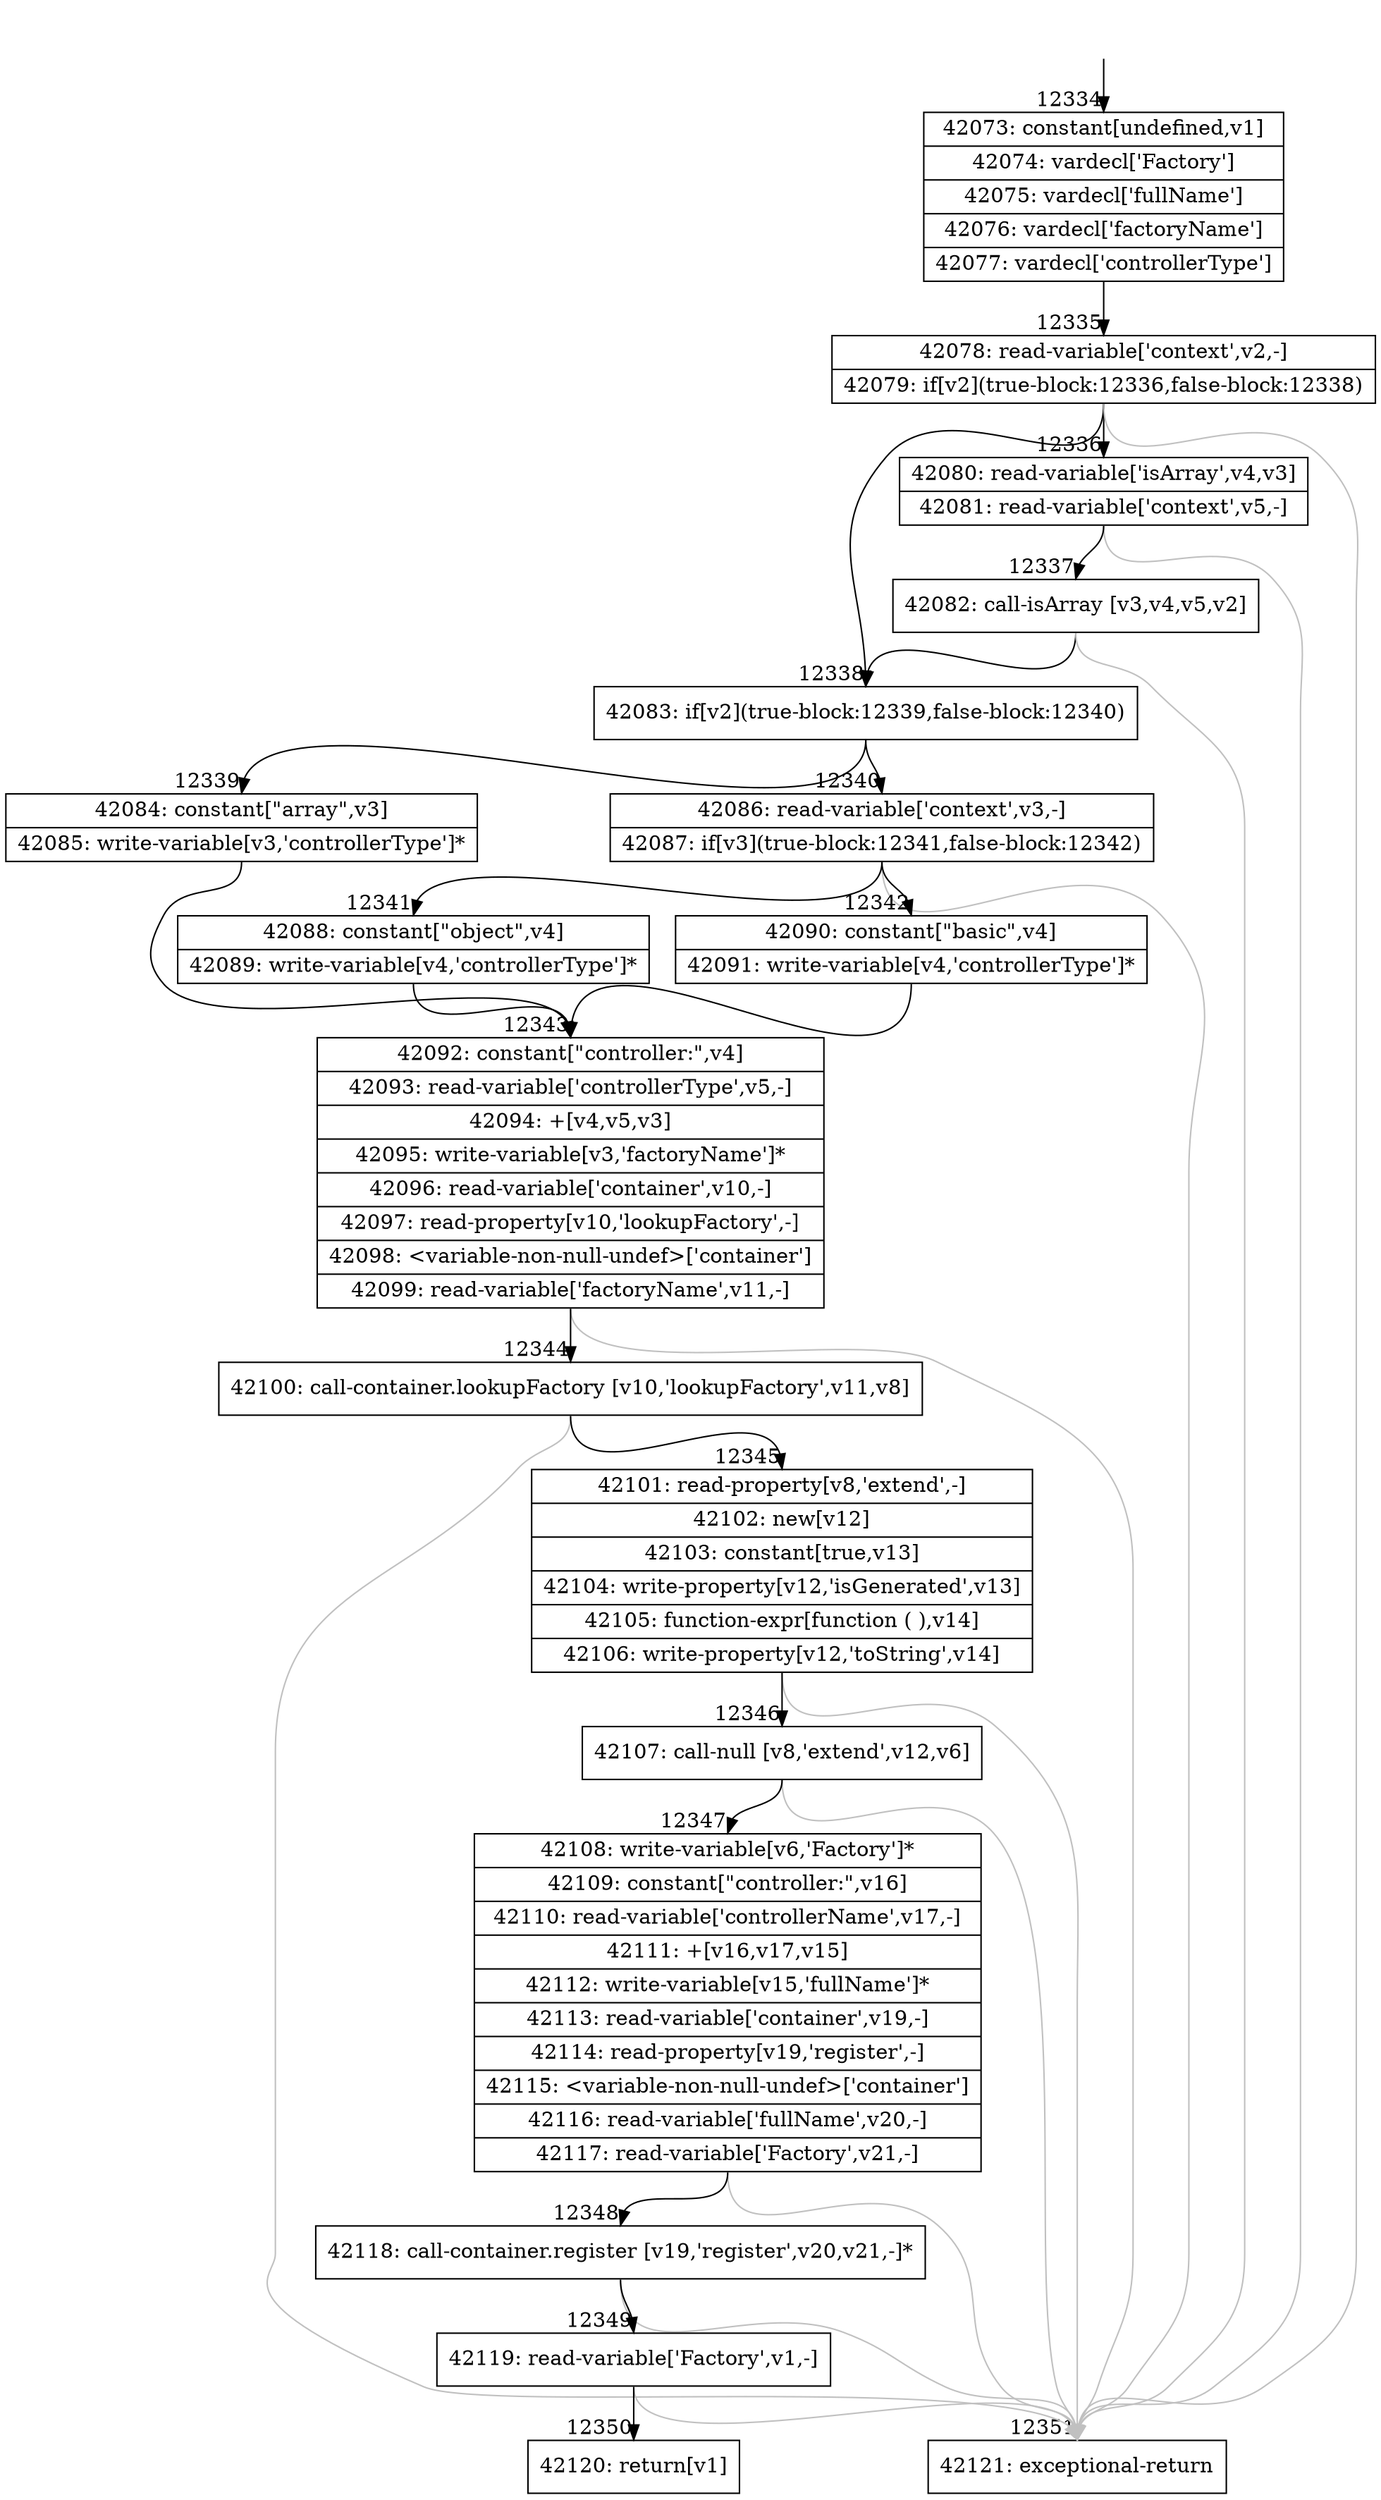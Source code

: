 digraph {
rankdir="TD"
BB_entry1024[shape=none,label=""];
BB_entry1024 -> BB12334 [tailport=s, headport=n, headlabel="    12334"]
BB12334 [shape=record label="{42073: constant[undefined,v1]|42074: vardecl['Factory']|42075: vardecl['fullName']|42076: vardecl['factoryName']|42077: vardecl['controllerType']}" ] 
BB12334 -> BB12335 [tailport=s, headport=n, headlabel="      12335"]
BB12335 [shape=record label="{42078: read-variable['context',v2,-]|42079: if[v2](true-block:12336,false-block:12338)}" ] 
BB12335 -> BB12338 [tailport=s, headport=n, headlabel="      12338"]
BB12335 -> BB12336 [tailport=s, headport=n, headlabel="      12336"]
BB12335 -> BB12351 [tailport=s, headport=n, color=gray, headlabel="      12351"]
BB12336 [shape=record label="{42080: read-variable['isArray',v4,v3]|42081: read-variable['context',v5,-]}" ] 
BB12336 -> BB12337 [tailport=s, headport=n, headlabel="      12337"]
BB12336 -> BB12351 [tailport=s, headport=n, color=gray]
BB12337 [shape=record label="{42082: call-isArray [v3,v4,v5,v2]}" ] 
BB12337 -> BB12338 [tailport=s, headport=n]
BB12337 -> BB12351 [tailport=s, headport=n, color=gray]
BB12338 [shape=record label="{42083: if[v2](true-block:12339,false-block:12340)}" ] 
BB12338 -> BB12339 [tailport=s, headport=n, headlabel="      12339"]
BB12338 -> BB12340 [tailport=s, headport=n, headlabel="      12340"]
BB12339 [shape=record label="{42084: constant[\"array\",v3]|42085: write-variable[v3,'controllerType']*}" ] 
BB12339 -> BB12343 [tailport=s, headport=n, headlabel="      12343"]
BB12340 [shape=record label="{42086: read-variable['context',v3,-]|42087: if[v3](true-block:12341,false-block:12342)}" ] 
BB12340 -> BB12341 [tailport=s, headport=n, headlabel="      12341"]
BB12340 -> BB12342 [tailport=s, headport=n, headlabel="      12342"]
BB12340 -> BB12351 [tailport=s, headport=n, color=gray]
BB12341 [shape=record label="{42088: constant[\"object\",v4]|42089: write-variable[v4,'controllerType']*}" ] 
BB12341 -> BB12343 [tailport=s, headport=n]
BB12342 [shape=record label="{42090: constant[\"basic\",v4]|42091: write-variable[v4,'controllerType']*}" ] 
BB12342 -> BB12343 [tailport=s, headport=n]
BB12343 [shape=record label="{42092: constant[\"controller:\",v4]|42093: read-variable['controllerType',v5,-]|42094: +[v4,v5,v3]|42095: write-variable[v3,'factoryName']*|42096: read-variable['container',v10,-]|42097: read-property[v10,'lookupFactory',-]|42098: \<variable-non-null-undef\>['container']|42099: read-variable['factoryName',v11,-]}" ] 
BB12343 -> BB12344 [tailport=s, headport=n, headlabel="      12344"]
BB12343 -> BB12351 [tailport=s, headport=n, color=gray]
BB12344 [shape=record label="{42100: call-container.lookupFactory [v10,'lookupFactory',v11,v8]}" ] 
BB12344 -> BB12345 [tailport=s, headport=n, headlabel="      12345"]
BB12344 -> BB12351 [tailport=s, headport=n, color=gray]
BB12345 [shape=record label="{42101: read-property[v8,'extend',-]|42102: new[v12]|42103: constant[true,v13]|42104: write-property[v12,'isGenerated',v13]|42105: function-expr[function ( ),v14]|42106: write-property[v12,'toString',v14]}" ] 
BB12345 -> BB12346 [tailport=s, headport=n, headlabel="      12346"]
BB12345 -> BB12351 [tailport=s, headport=n, color=gray]
BB12346 [shape=record label="{42107: call-null [v8,'extend',v12,v6]}" ] 
BB12346 -> BB12347 [tailport=s, headport=n, headlabel="      12347"]
BB12346 -> BB12351 [tailport=s, headport=n, color=gray]
BB12347 [shape=record label="{42108: write-variable[v6,'Factory']*|42109: constant[\"controller:\",v16]|42110: read-variable['controllerName',v17,-]|42111: +[v16,v17,v15]|42112: write-variable[v15,'fullName']*|42113: read-variable['container',v19,-]|42114: read-property[v19,'register',-]|42115: \<variable-non-null-undef\>['container']|42116: read-variable['fullName',v20,-]|42117: read-variable['Factory',v21,-]}" ] 
BB12347 -> BB12348 [tailport=s, headport=n, headlabel="      12348"]
BB12347 -> BB12351 [tailport=s, headport=n, color=gray]
BB12348 [shape=record label="{42118: call-container.register [v19,'register',v20,v21,-]*}" ] 
BB12348 -> BB12349 [tailport=s, headport=n, headlabel="      12349"]
BB12348 -> BB12351 [tailport=s, headport=n, color=gray]
BB12349 [shape=record label="{42119: read-variable['Factory',v1,-]}" ] 
BB12349 -> BB12350 [tailport=s, headport=n, headlabel="      12350"]
BB12349 -> BB12351 [tailport=s, headport=n, color=gray]
BB12350 [shape=record label="{42120: return[v1]}" ] 
BB12351 [shape=record label="{42121: exceptional-return}" ] 
//#$~ 22625
}
